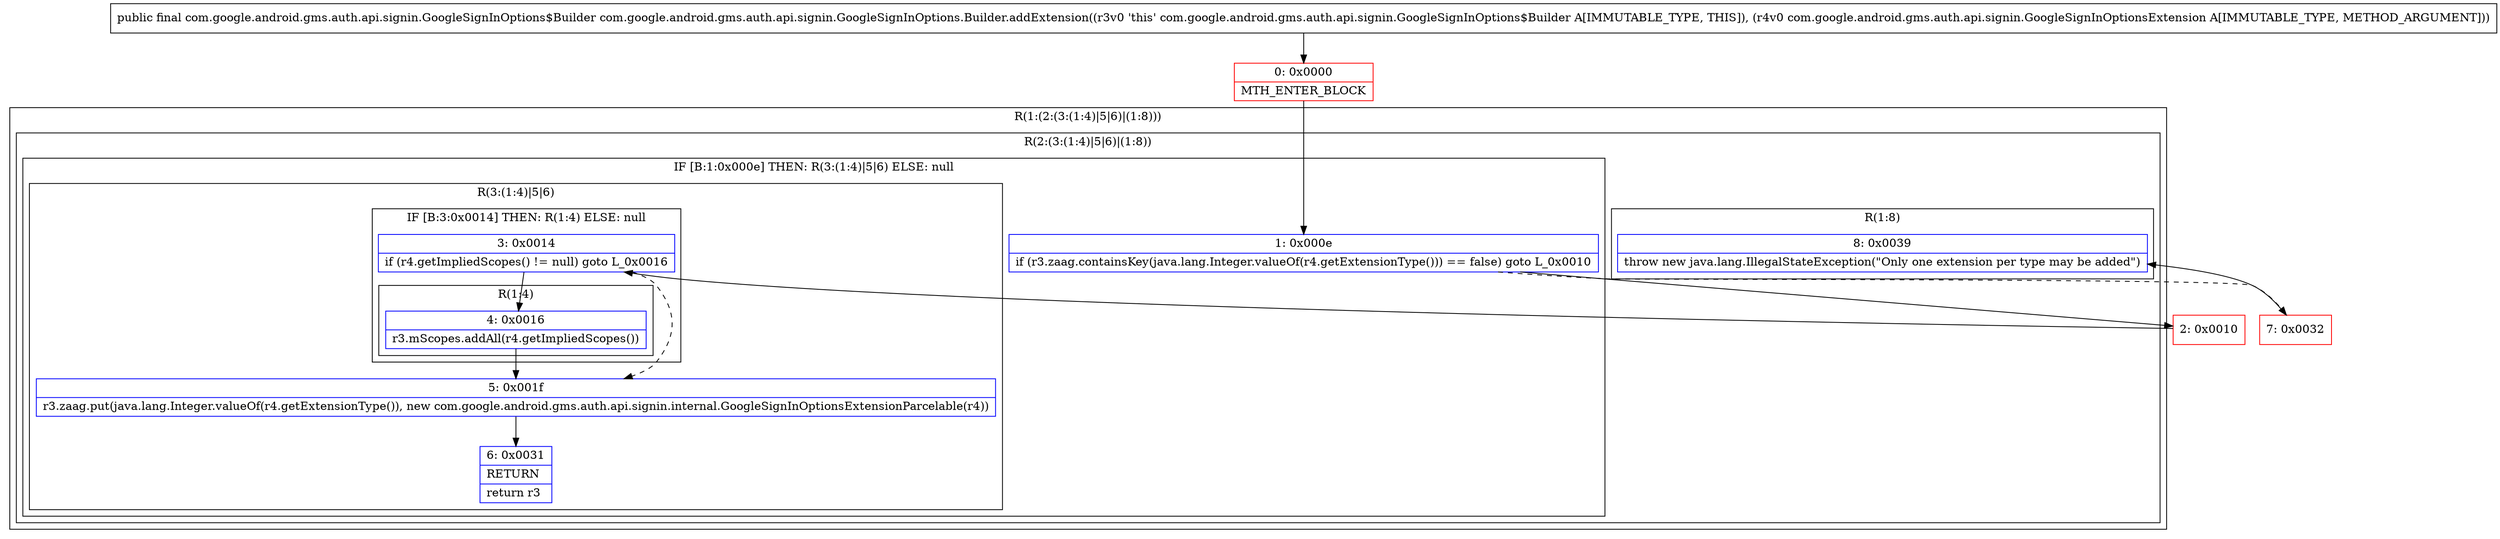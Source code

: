 digraph "CFG forcom.google.android.gms.auth.api.signin.GoogleSignInOptions.Builder.addExtension(Lcom\/google\/android\/gms\/auth\/api\/signin\/GoogleSignInOptionsExtension;)Lcom\/google\/android\/gms\/auth\/api\/signin\/GoogleSignInOptions$Builder;" {
subgraph cluster_Region_267316100 {
label = "R(1:(2:(3:(1:4)|5|6)|(1:8)))";
node [shape=record,color=blue];
subgraph cluster_Region_1484537378 {
label = "R(2:(3:(1:4)|5|6)|(1:8))";
node [shape=record,color=blue];
subgraph cluster_IfRegion_324326543 {
label = "IF [B:1:0x000e] THEN: R(3:(1:4)|5|6) ELSE: null";
node [shape=record,color=blue];
Node_1 [shape=record,label="{1\:\ 0x000e|if (r3.zaag.containsKey(java.lang.Integer.valueOf(r4.getExtensionType())) == false) goto L_0x0010\l}"];
subgraph cluster_Region_828597305 {
label = "R(3:(1:4)|5|6)";
node [shape=record,color=blue];
subgraph cluster_IfRegion_1227430746 {
label = "IF [B:3:0x0014] THEN: R(1:4) ELSE: null";
node [shape=record,color=blue];
Node_3 [shape=record,label="{3\:\ 0x0014|if (r4.getImpliedScopes() != null) goto L_0x0016\l}"];
subgraph cluster_Region_1889378675 {
label = "R(1:4)";
node [shape=record,color=blue];
Node_4 [shape=record,label="{4\:\ 0x0016|r3.mScopes.addAll(r4.getImpliedScopes())\l}"];
}
}
Node_5 [shape=record,label="{5\:\ 0x001f|r3.zaag.put(java.lang.Integer.valueOf(r4.getExtensionType()), new com.google.android.gms.auth.api.signin.internal.GoogleSignInOptionsExtensionParcelable(r4))\l}"];
Node_6 [shape=record,label="{6\:\ 0x0031|RETURN\l|return r3\l}"];
}
}
subgraph cluster_Region_1171841859 {
label = "R(1:8)";
node [shape=record,color=blue];
Node_8 [shape=record,label="{8\:\ 0x0039|throw new java.lang.IllegalStateException(\"Only one extension per type may be added\")\l}"];
}
}
}
Node_0 [shape=record,color=red,label="{0\:\ 0x0000|MTH_ENTER_BLOCK\l}"];
Node_2 [shape=record,color=red,label="{2\:\ 0x0010}"];
Node_7 [shape=record,color=red,label="{7\:\ 0x0032}"];
MethodNode[shape=record,label="{public final com.google.android.gms.auth.api.signin.GoogleSignInOptions$Builder com.google.android.gms.auth.api.signin.GoogleSignInOptions.Builder.addExtension((r3v0 'this' com.google.android.gms.auth.api.signin.GoogleSignInOptions$Builder A[IMMUTABLE_TYPE, THIS]), (r4v0 com.google.android.gms.auth.api.signin.GoogleSignInOptionsExtension A[IMMUTABLE_TYPE, METHOD_ARGUMENT])) }"];
MethodNode -> Node_0;
Node_1 -> Node_2;
Node_1 -> Node_7[style=dashed];
Node_3 -> Node_4;
Node_3 -> Node_5[style=dashed];
Node_4 -> Node_5;
Node_5 -> Node_6;
Node_0 -> Node_1;
Node_2 -> Node_3;
Node_7 -> Node_8;
}

